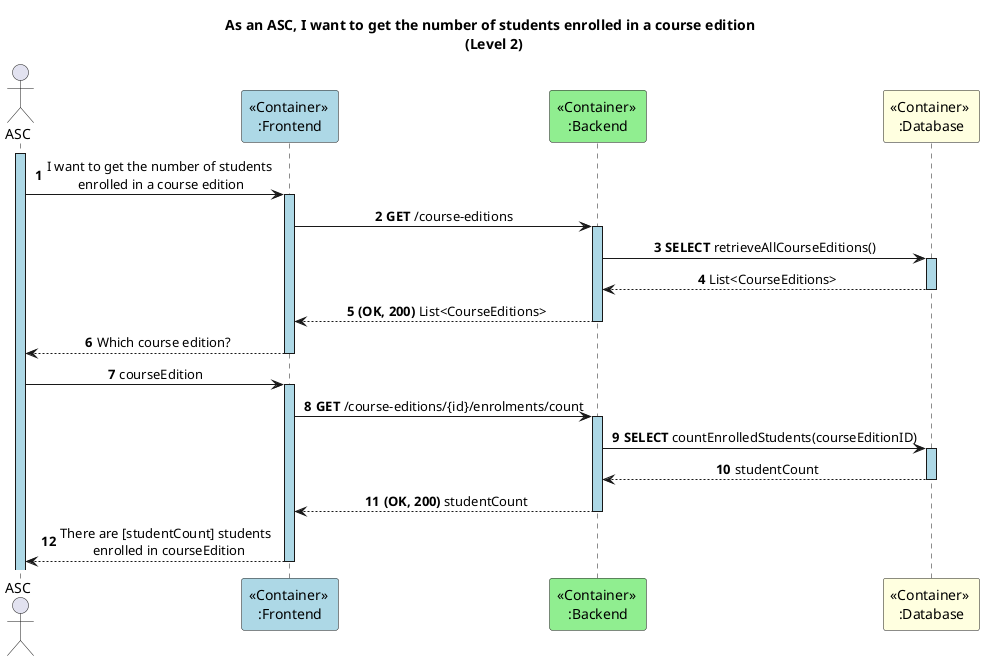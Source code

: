 @startuml
autonumber

title As an ASC, I want to get the number of students enrolled in a course edition \n (Level 2)
skinparam sequenceMessageAlign center
skinparam sequenceLifeLineBackgroundColor #lightblue

actor ASC as Admin
participant "<<Container>> \n:Frontend" as FE #lightblue
participant "<<Container>> \n:Backend" as BE #lightgreen
participant "<<Container>> \n:Database" as BD #lightyellow

activate Admin
Admin -> FE ++ : I want to get the number of students \nenrolled in a course edition
FE -> BE ++ : **GET** /course-editions
BE -> BD ++ : **SELECT** retrieveAllCourseEditions()
BD --> BE --: List<CourseEditions>
BE --> FE --: **(OK, 200)** List<CourseEditions>
FE --> Admin --: Which course edition?

Admin -> FE ++ : courseEdition
FE -> BE ++ : **GET** /course-editions/{id}/enrolments/count

BE -> BD ++ : **SELECT** countEnrolledStudents(courseEditionID)
BD --> BE --: studentCount
BE --> FE --: **(OK, 200)** studentCount
FE --> Admin --: There are [studentCount] students \n enrolled in courseEdition
@enduml